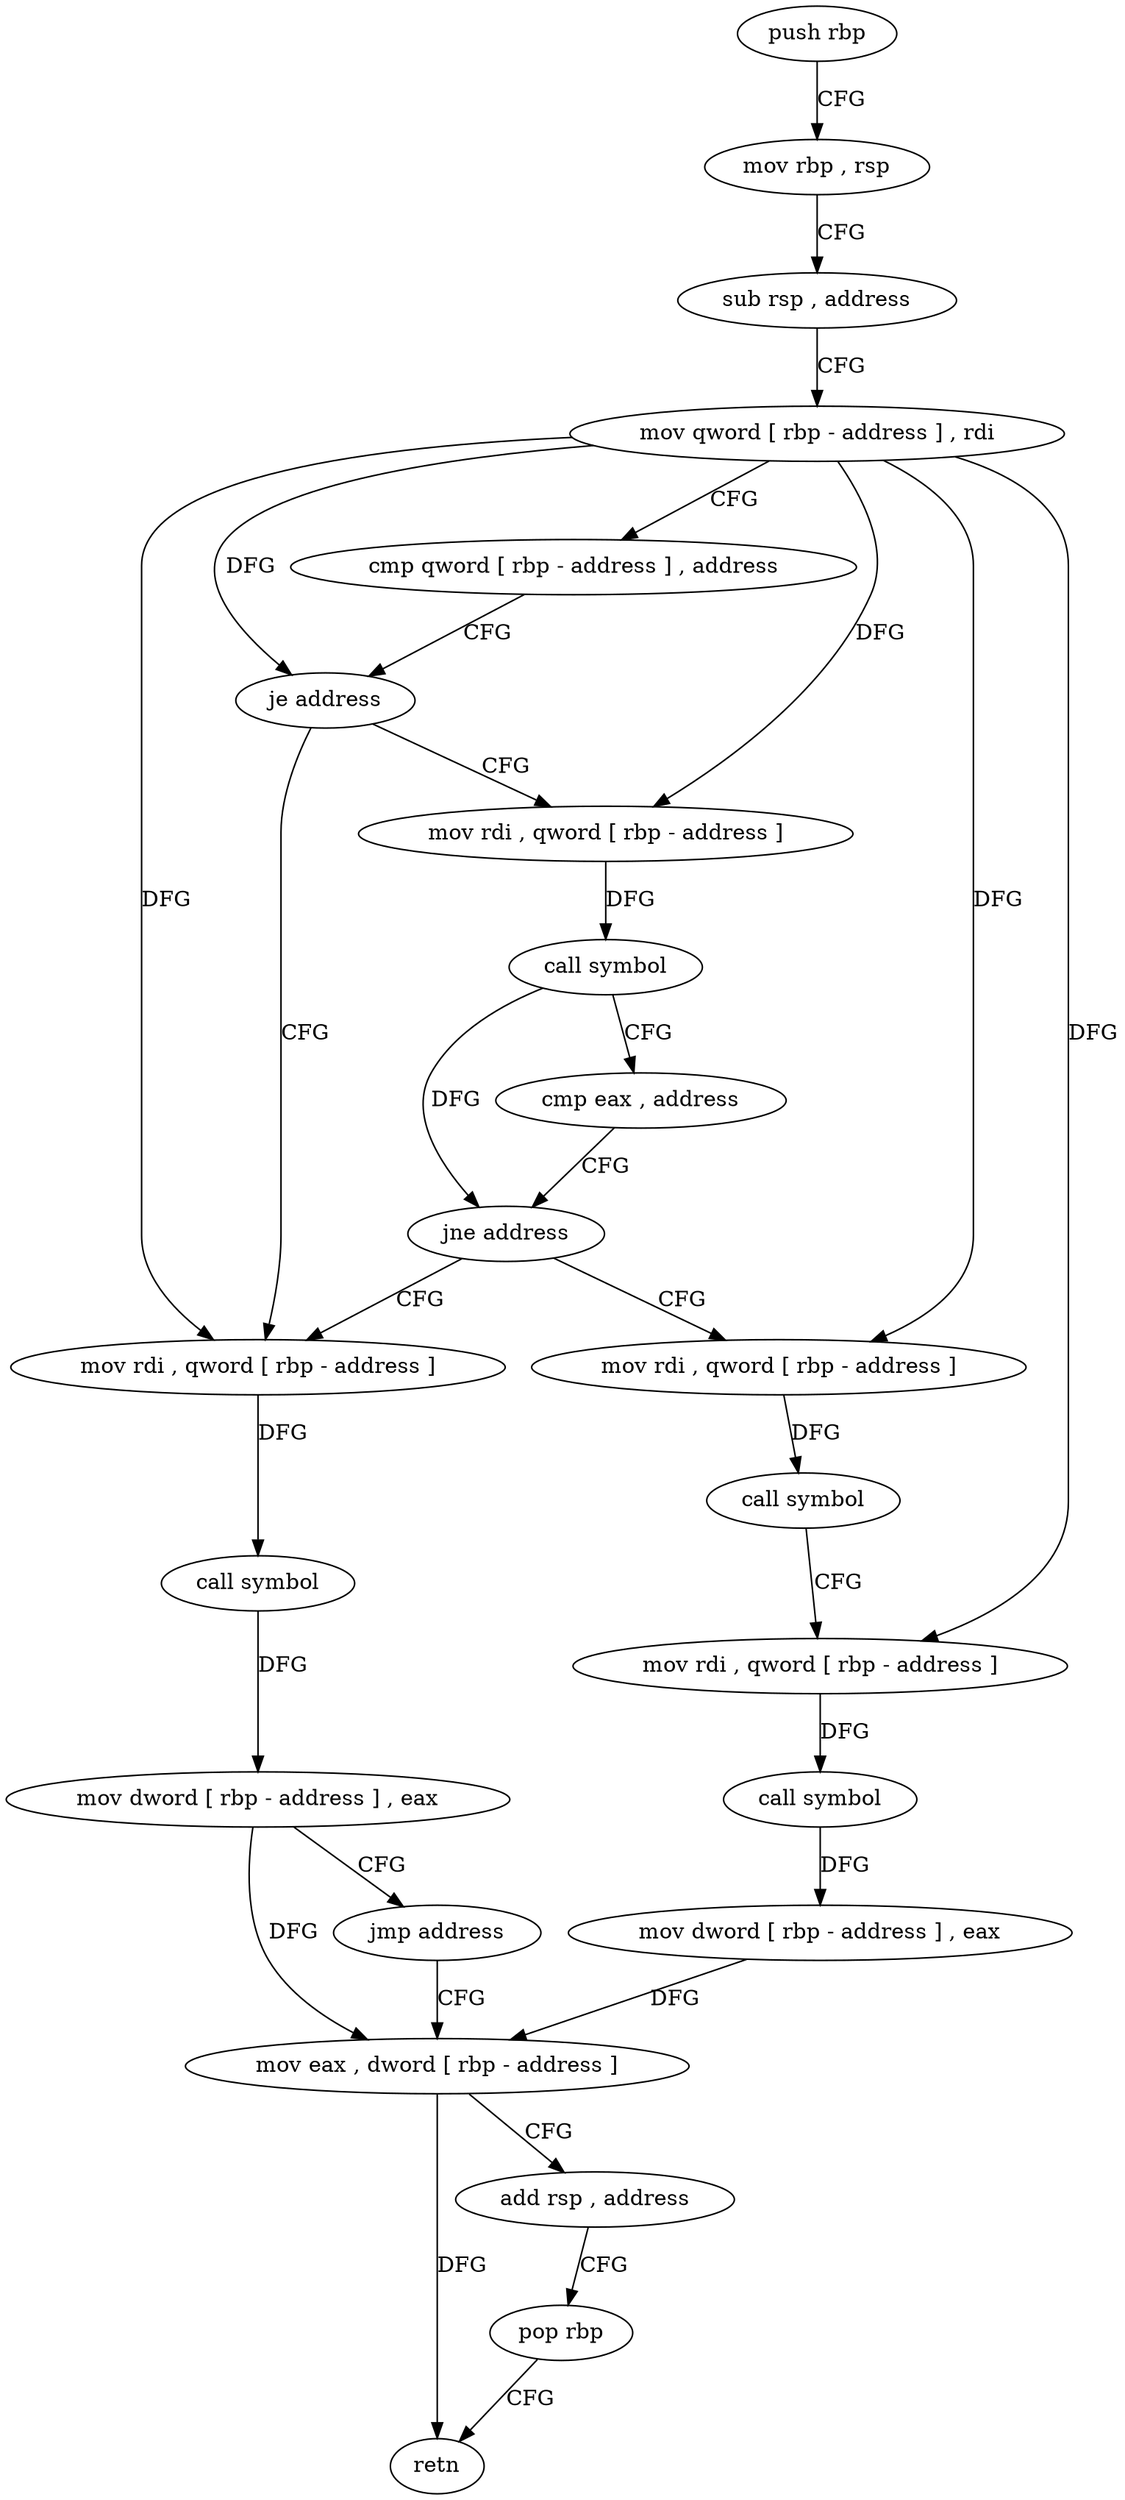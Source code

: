 digraph "func" {
"4242112" [label = "push rbp" ]
"4242113" [label = "mov rbp , rsp" ]
"4242116" [label = "sub rsp , address" ]
"4242120" [label = "mov qword [ rbp - address ] , rdi" ]
"4242124" [label = "cmp qword [ rbp - address ] , address" ]
"4242129" [label = "je address" ]
"4242153" [label = "mov rdi , qword [ rbp - address ]" ]
"4242135" [label = "mov rdi , qword [ rbp - address ]" ]
"4242157" [label = "call symbol" ]
"4242162" [label = "mov dword [ rbp - address ] , eax" ]
"4242165" [label = "jmp address" ]
"4242191" [label = "mov eax , dword [ rbp - address ]" ]
"4242139" [label = "call symbol" ]
"4242144" [label = "cmp eax , address" ]
"4242147" [label = "jne address" ]
"4242170" [label = "mov rdi , qword [ rbp - address ]" ]
"4242194" [label = "add rsp , address" ]
"4242198" [label = "pop rbp" ]
"4242199" [label = "retn" ]
"4242174" [label = "call symbol" ]
"4242179" [label = "mov rdi , qword [ rbp - address ]" ]
"4242183" [label = "call symbol" ]
"4242188" [label = "mov dword [ rbp - address ] , eax" ]
"4242112" -> "4242113" [ label = "CFG" ]
"4242113" -> "4242116" [ label = "CFG" ]
"4242116" -> "4242120" [ label = "CFG" ]
"4242120" -> "4242124" [ label = "CFG" ]
"4242120" -> "4242129" [ label = "DFG" ]
"4242120" -> "4242153" [ label = "DFG" ]
"4242120" -> "4242135" [ label = "DFG" ]
"4242120" -> "4242170" [ label = "DFG" ]
"4242120" -> "4242179" [ label = "DFG" ]
"4242124" -> "4242129" [ label = "CFG" ]
"4242129" -> "4242153" [ label = "CFG" ]
"4242129" -> "4242135" [ label = "CFG" ]
"4242153" -> "4242157" [ label = "DFG" ]
"4242135" -> "4242139" [ label = "DFG" ]
"4242157" -> "4242162" [ label = "DFG" ]
"4242162" -> "4242165" [ label = "CFG" ]
"4242162" -> "4242191" [ label = "DFG" ]
"4242165" -> "4242191" [ label = "CFG" ]
"4242191" -> "4242194" [ label = "CFG" ]
"4242191" -> "4242199" [ label = "DFG" ]
"4242139" -> "4242144" [ label = "CFG" ]
"4242139" -> "4242147" [ label = "DFG" ]
"4242144" -> "4242147" [ label = "CFG" ]
"4242147" -> "4242170" [ label = "CFG" ]
"4242147" -> "4242153" [ label = "CFG" ]
"4242170" -> "4242174" [ label = "DFG" ]
"4242194" -> "4242198" [ label = "CFG" ]
"4242198" -> "4242199" [ label = "CFG" ]
"4242174" -> "4242179" [ label = "CFG" ]
"4242179" -> "4242183" [ label = "DFG" ]
"4242183" -> "4242188" [ label = "DFG" ]
"4242188" -> "4242191" [ label = "DFG" ]
}

